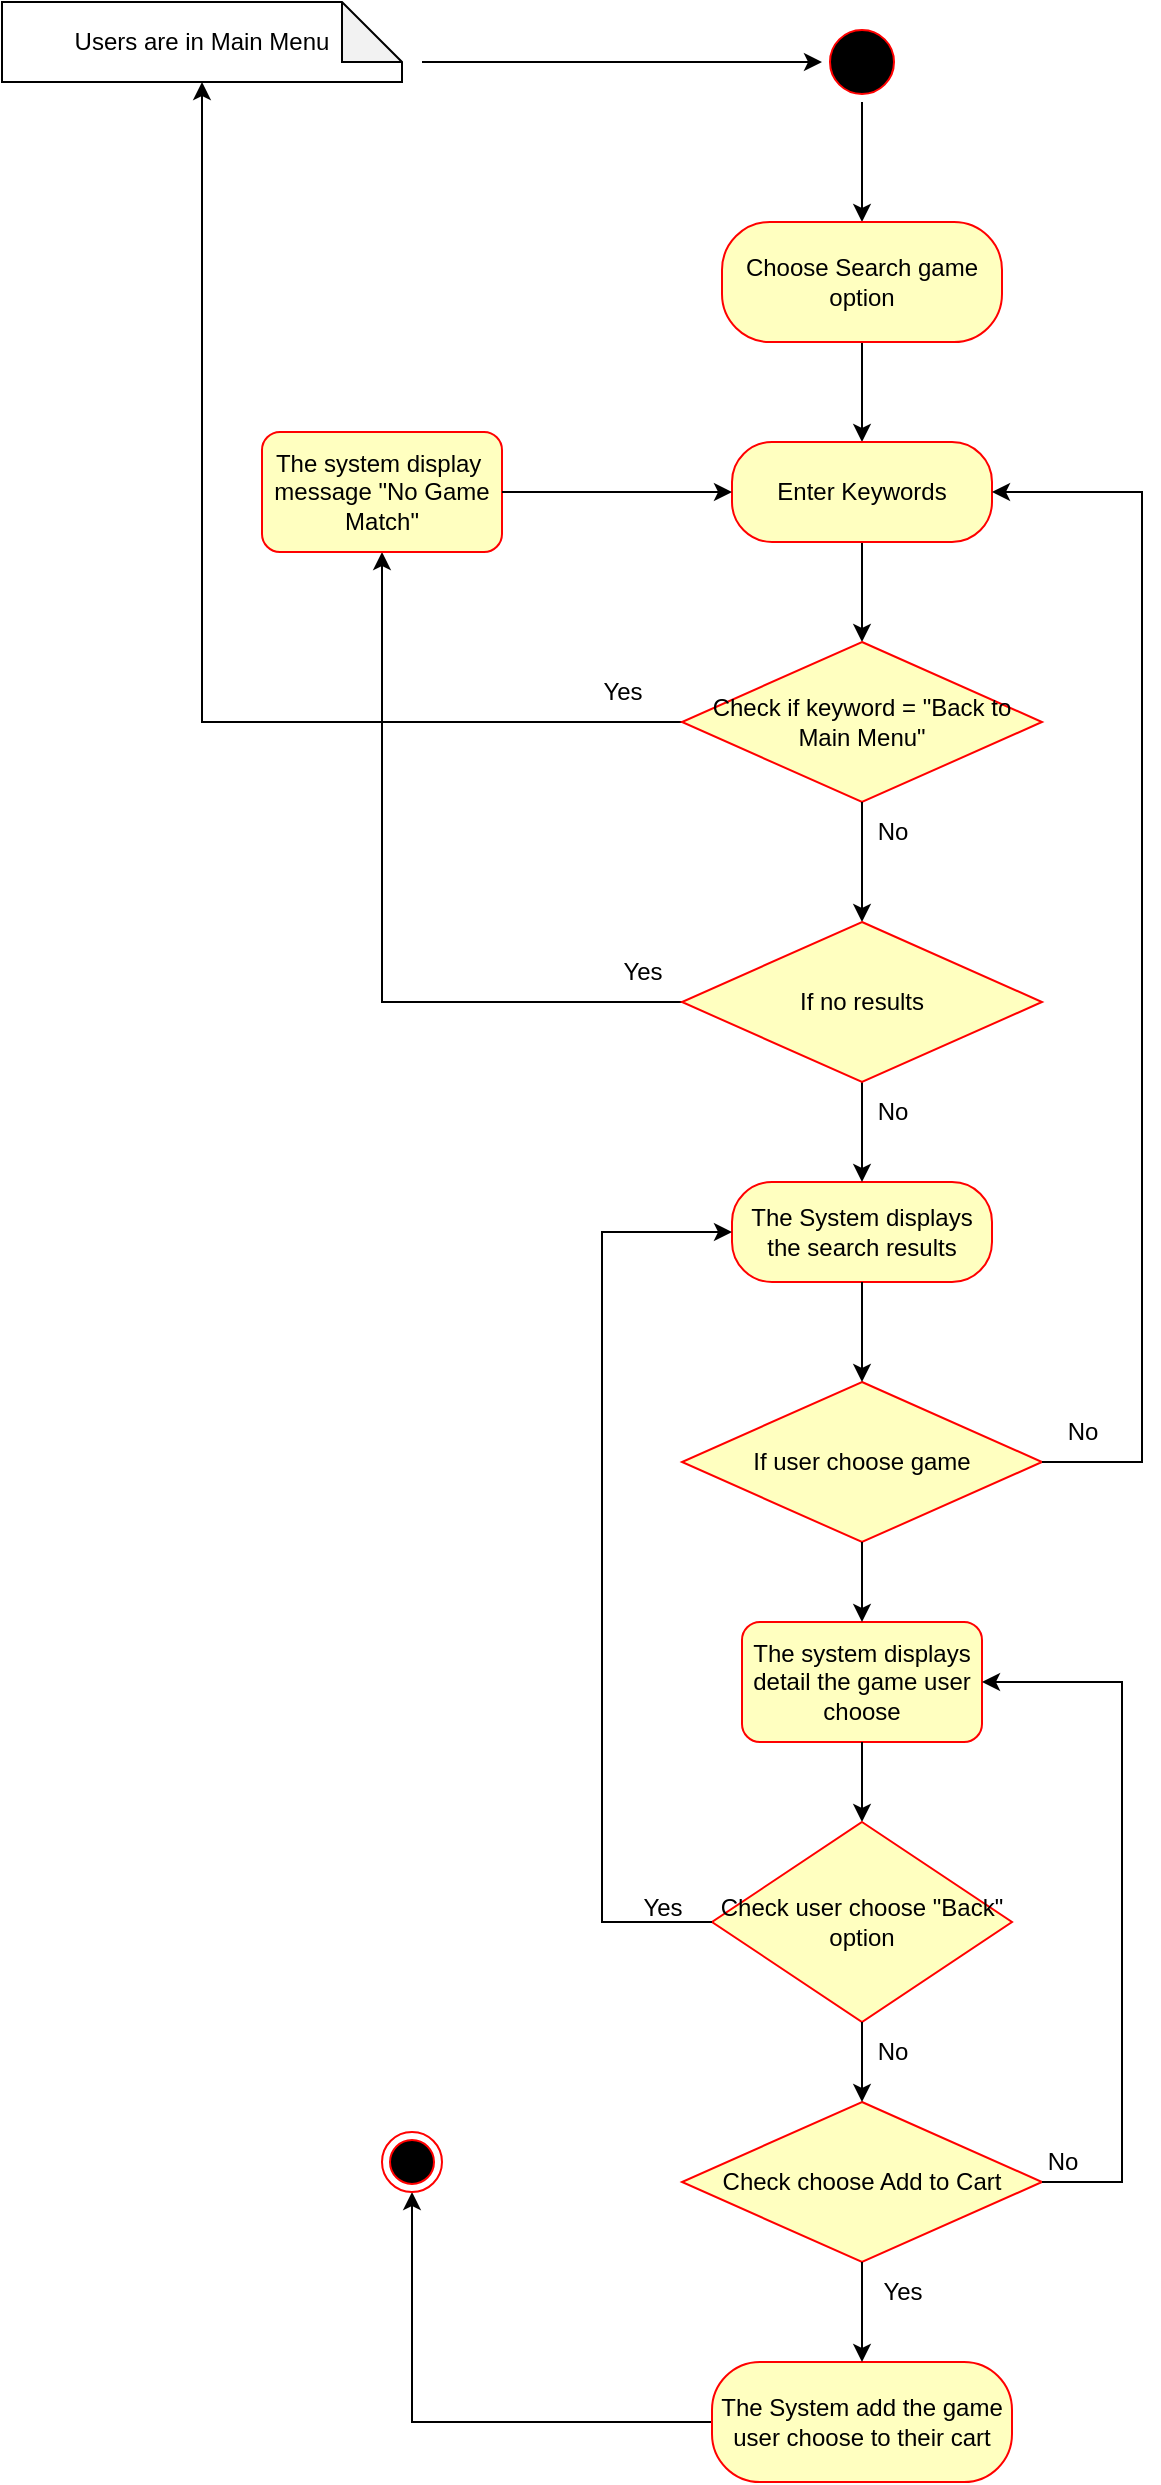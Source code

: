 <mxfile version="21.6.1" type="device">
  <diagram name="Page-1" id="pdf92lAs7p1g5eFGPByC">
    <mxGraphModel dx="1775" dy="1028" grid="1" gridSize="10" guides="1" tooltips="1" connect="1" arrows="1" fold="1" page="1" pageScale="1" pageWidth="1169" pageHeight="1654" math="0" shadow="0">
      <root>
        <mxCell id="0" />
        <mxCell id="1" parent="0" />
        <mxCell id="3WRZTJSC7eWxSjFzDak7-1" value="Users are in Main Menu" style="shape=note;whiteSpace=wrap;html=1;backgroundOutline=1;darkOpacity=0.05;" parent="1" vertex="1">
          <mxGeometry x="160" y="70" width="200" height="40" as="geometry" />
        </mxCell>
        <mxCell id="znpGrqkIis355zsyrKQV-31" value="" style="edgeStyle=orthogonalEdgeStyle;rounded=0;orthogonalLoop=1;jettySize=auto;html=1;" edge="1" parent="1" source="znpGrqkIis355zsyrKQV-1" target="znpGrqkIis355zsyrKQV-6">
          <mxGeometry relative="1" as="geometry" />
        </mxCell>
        <mxCell id="znpGrqkIis355zsyrKQV-1" value="" style="ellipse;html=1;shape=startState;fillColor=#000000;strokeColor=#ff0000;" vertex="1" parent="1">
          <mxGeometry x="570" y="80" width="40" height="40" as="geometry" />
        </mxCell>
        <mxCell id="znpGrqkIis355zsyrKQV-3" value="" style="endArrow=classic;html=1;rounded=0;entryX=0;entryY=0.5;entryDx=0;entryDy=0;" edge="1" parent="1" target="znpGrqkIis355zsyrKQV-1">
          <mxGeometry width="50" height="50" relative="1" as="geometry">
            <mxPoint x="370" y="100" as="sourcePoint" />
            <mxPoint x="610" y="400" as="targetPoint" />
          </mxGeometry>
        </mxCell>
        <mxCell id="znpGrqkIis355zsyrKQV-30" value="" style="edgeStyle=orthogonalEdgeStyle;rounded=0;orthogonalLoop=1;jettySize=auto;html=1;" edge="1" parent="1" source="znpGrqkIis355zsyrKQV-6" target="znpGrqkIis355zsyrKQV-8">
          <mxGeometry relative="1" as="geometry" />
        </mxCell>
        <mxCell id="znpGrqkIis355zsyrKQV-6" value="Choose Search game option" style="rounded=1;whiteSpace=wrap;html=1;arcSize=40;fontColor=#000000;fillColor=#ffffc0;strokeColor=#ff0000;" vertex="1" parent="1">
          <mxGeometry x="520" y="180" width="140" height="60" as="geometry" />
        </mxCell>
        <mxCell id="znpGrqkIis355zsyrKQV-29" value="" style="edgeStyle=orthogonalEdgeStyle;rounded=0;orthogonalLoop=1;jettySize=auto;html=1;" edge="1" parent="1" source="znpGrqkIis355zsyrKQV-8" target="znpGrqkIis355zsyrKQV-11">
          <mxGeometry relative="1" as="geometry" />
        </mxCell>
        <mxCell id="znpGrqkIis355zsyrKQV-8" value="Enter Keywords" style="rounded=1;whiteSpace=wrap;html=1;arcSize=40;fontColor=#000000;fillColor=#ffffc0;strokeColor=#ff0000;" vertex="1" parent="1">
          <mxGeometry x="525" y="290" width="130" height="50" as="geometry" />
        </mxCell>
        <mxCell id="znpGrqkIis355zsyrKQV-28" value="" style="edgeStyle=orthogonalEdgeStyle;rounded=0;orthogonalLoop=1;jettySize=auto;html=1;entryX=0.5;entryY=1;entryDx=0;entryDy=0;entryPerimeter=0;" edge="1" parent="1" source="znpGrqkIis355zsyrKQV-11" target="3WRZTJSC7eWxSjFzDak7-1">
          <mxGeometry relative="1" as="geometry">
            <mxPoint x="390" y="430" as="targetPoint" />
          </mxGeometry>
        </mxCell>
        <mxCell id="znpGrqkIis355zsyrKQV-11" value="Check if keyword = &quot;Back to Main Menu&quot;" style="rhombus;whiteSpace=wrap;html=1;fontColor=#000000;fillColor=#ffffc0;strokeColor=#ff0000;" vertex="1" parent="1">
          <mxGeometry x="500" y="390" width="180" height="80" as="geometry" />
        </mxCell>
        <mxCell id="znpGrqkIis355zsyrKQV-25" value="" style="edgeStyle=orthogonalEdgeStyle;rounded=0;orthogonalLoop=1;jettySize=auto;html=1;exitX=0.5;exitY=1;exitDx=0;exitDy=0;" edge="1" parent="1" source="znpGrqkIis355zsyrKQV-11" target="znpGrqkIis355zsyrKQV-21">
          <mxGeometry relative="1" as="geometry">
            <mxPoint x="690" y="480" as="sourcePoint" />
          </mxGeometry>
        </mxCell>
        <mxCell id="znpGrqkIis355zsyrKQV-14" value="The System displays the search results" style="rounded=1;whiteSpace=wrap;html=1;arcSize=40;fontColor=#000000;fillColor=#ffffc0;strokeColor=#ff0000;" vertex="1" parent="1">
          <mxGeometry x="525" y="660" width="130" height="50" as="geometry" />
        </mxCell>
        <mxCell id="znpGrqkIis355zsyrKQV-37" value="" style="edgeStyle=orthogonalEdgeStyle;rounded=0;orthogonalLoop=1;jettySize=auto;html=1;entryX=0.5;entryY=0;entryDx=0;entryDy=0;" edge="1" parent="1" source="znpGrqkIis355zsyrKQV-21" target="znpGrqkIis355zsyrKQV-14">
          <mxGeometry relative="1" as="geometry" />
        </mxCell>
        <mxCell id="znpGrqkIis355zsyrKQV-43" value="" style="edgeStyle=orthogonalEdgeStyle;rounded=0;orthogonalLoop=1;jettySize=auto;html=1;" edge="1" parent="1" source="znpGrqkIis355zsyrKQV-21" target="znpGrqkIis355zsyrKQV-42">
          <mxGeometry relative="1" as="geometry" />
        </mxCell>
        <mxCell id="znpGrqkIis355zsyrKQV-21" value="If no results" style="rhombus;whiteSpace=wrap;html=1;fontColor=#000000;fillColor=#ffffc0;strokeColor=#ff0000;" vertex="1" parent="1">
          <mxGeometry x="500" y="530" width="180" height="80" as="geometry" />
        </mxCell>
        <mxCell id="znpGrqkIis355zsyrKQV-32" value="No" style="text;html=1;align=center;verticalAlign=middle;resizable=0;points=[];autosize=1;strokeColor=none;fillColor=none;" vertex="1" parent="1">
          <mxGeometry x="585" y="470" width="40" height="30" as="geometry" />
        </mxCell>
        <mxCell id="znpGrqkIis355zsyrKQV-33" value="Yes" style="text;html=1;align=center;verticalAlign=middle;resizable=0;points=[];autosize=1;strokeColor=none;fillColor=none;" vertex="1" parent="1">
          <mxGeometry x="450" y="400" width="40" height="30" as="geometry" />
        </mxCell>
        <mxCell id="znpGrqkIis355zsyrKQV-34" value="No" style="text;html=1;align=center;verticalAlign=middle;resizable=0;points=[];autosize=1;strokeColor=none;fillColor=none;" vertex="1" parent="1">
          <mxGeometry x="585" y="610" width="40" height="30" as="geometry" />
        </mxCell>
        <mxCell id="znpGrqkIis355zsyrKQV-36" value="The system displays detail the game user choose" style="rounded=1;whiteSpace=wrap;html=1;fillColor=#ffffc0;strokeColor=#ff0000;fontColor=#000000;" vertex="1" parent="1">
          <mxGeometry x="530" y="880" width="120" height="60" as="geometry" />
        </mxCell>
        <mxCell id="znpGrqkIis355zsyrKQV-39" value="If user choose game" style="rhombus;whiteSpace=wrap;html=1;fontColor=#000000;fillColor=#ffffc0;strokeColor=#ff0000;" vertex="1" parent="1">
          <mxGeometry x="500" y="760" width="180" height="80" as="geometry" />
        </mxCell>
        <mxCell id="znpGrqkIis355zsyrKQV-42" value="The system display&amp;nbsp; message &quot;No Game Match&quot;" style="rounded=1;whiteSpace=wrap;html=1;fillColor=#ffffc0;strokeColor=#ff0000;fontColor=#000000;" vertex="1" parent="1">
          <mxGeometry x="290" y="285" width="120" height="60" as="geometry" />
        </mxCell>
        <mxCell id="znpGrqkIis355zsyrKQV-44" value="" style="edgeStyle=orthogonalEdgeStyle;rounded=0;orthogonalLoop=1;jettySize=auto;html=1;exitX=1;exitY=0.5;exitDx=0;exitDy=0;entryX=0;entryY=0.5;entryDx=0;entryDy=0;" edge="1" parent="1" source="znpGrqkIis355zsyrKQV-42" target="znpGrqkIis355zsyrKQV-8">
          <mxGeometry relative="1" as="geometry">
            <mxPoint x="240" y="550" as="sourcePoint" />
            <mxPoint x="130" y="550" as="targetPoint" />
          </mxGeometry>
        </mxCell>
        <mxCell id="znpGrqkIis355zsyrKQV-45" value="Yes" style="text;html=1;align=center;verticalAlign=middle;resizable=0;points=[];autosize=1;strokeColor=none;fillColor=none;" vertex="1" parent="1">
          <mxGeometry x="460" y="540" width="40" height="30" as="geometry" />
        </mxCell>
        <mxCell id="znpGrqkIis355zsyrKQV-46" value="" style="edgeStyle=orthogonalEdgeStyle;rounded=0;orthogonalLoop=1;jettySize=auto;html=1;entryX=0.5;entryY=0;entryDx=0;entryDy=0;exitX=0.5;exitY=1;exitDx=0;exitDy=0;" edge="1" parent="1" source="znpGrqkIis355zsyrKQV-14" target="znpGrqkIis355zsyrKQV-39">
          <mxGeometry relative="1" as="geometry">
            <mxPoint x="700" y="690" as="sourcePoint" />
            <mxPoint x="700" y="740" as="targetPoint" />
          </mxGeometry>
        </mxCell>
        <mxCell id="znpGrqkIis355zsyrKQV-48" value="No" style="text;html=1;align=center;verticalAlign=middle;resizable=0;points=[];autosize=1;strokeColor=none;fillColor=none;" vertex="1" parent="1">
          <mxGeometry x="680" y="770" width="40" height="30" as="geometry" />
        </mxCell>
        <mxCell id="znpGrqkIis355zsyrKQV-49" value="" style="edgeStyle=orthogonalEdgeStyle;rounded=0;orthogonalLoop=1;jettySize=auto;html=1;exitX=1;exitY=0.5;exitDx=0;exitDy=0;entryX=1;entryY=0.5;entryDx=0;entryDy=0;" edge="1" parent="1" source="znpGrqkIis355zsyrKQV-39" target="znpGrqkIis355zsyrKQV-8">
          <mxGeometry relative="1" as="geometry">
            <mxPoint x="820" y="760" as="sourcePoint" />
            <mxPoint x="935" y="760" as="targetPoint" />
            <Array as="points">
              <mxPoint x="730" y="800" />
              <mxPoint x="730" y="315" />
            </Array>
          </mxGeometry>
        </mxCell>
        <mxCell id="znpGrqkIis355zsyrKQV-50" value="" style="edgeStyle=orthogonalEdgeStyle;rounded=0;orthogonalLoop=1;jettySize=auto;html=1;entryX=0.5;entryY=0;entryDx=0;entryDy=0;exitX=0.5;exitY=1;exitDx=0;exitDy=0;" edge="1" parent="1" source="znpGrqkIis355zsyrKQV-39" target="znpGrqkIis355zsyrKQV-36">
          <mxGeometry relative="1" as="geometry">
            <mxPoint x="660" y="850" as="sourcePoint" />
            <mxPoint x="660" y="900" as="targetPoint" />
          </mxGeometry>
        </mxCell>
        <mxCell id="znpGrqkIis355zsyrKQV-57" value="Check choose Add to Cart" style="rhombus;whiteSpace=wrap;html=1;fontColor=#000000;fillColor=#ffffc0;strokeColor=#ff0000;" vertex="1" parent="1">
          <mxGeometry x="500" y="1120" width="180" height="80" as="geometry" />
        </mxCell>
        <mxCell id="znpGrqkIis355zsyrKQV-58" value="" style="edgeStyle=orthogonalEdgeStyle;rounded=0;orthogonalLoop=1;jettySize=auto;html=1;entryX=0.5;entryY=0;entryDx=0;entryDy=0;exitX=0.5;exitY=1;exitDx=0;exitDy=0;" edge="1" parent="1" source="znpGrqkIis355zsyrKQV-36" target="znpGrqkIis355zsyrKQV-76">
          <mxGeometry relative="1" as="geometry">
            <mxPoint x="680" y="950" as="sourcePoint" />
            <mxPoint x="680" y="990" as="targetPoint" />
          </mxGeometry>
        </mxCell>
        <mxCell id="znpGrqkIis355zsyrKQV-67" value="" style="edgeStyle=orthogonalEdgeStyle;rounded=0;orthogonalLoop=1;jettySize=auto;html=1;exitX=0;exitY=0.5;exitDx=0;exitDy=0;" edge="1" parent="1" source="znpGrqkIis355zsyrKQV-63" target="znpGrqkIis355zsyrKQV-66">
          <mxGeometry relative="1" as="geometry" />
        </mxCell>
        <mxCell id="znpGrqkIis355zsyrKQV-63" value="The System add the game user choose to their cart" style="rounded=1;whiteSpace=wrap;html=1;arcSize=40;fontColor=#000000;fillColor=#ffffc0;strokeColor=#ff0000;" vertex="1" parent="1">
          <mxGeometry x="515" y="1250" width="150" height="60" as="geometry" />
        </mxCell>
        <mxCell id="znpGrqkIis355zsyrKQV-65" value="" style="edgeStyle=orthogonalEdgeStyle;rounded=0;orthogonalLoop=1;jettySize=auto;html=1;entryX=0.5;entryY=0;entryDx=0;entryDy=0;exitX=0.5;exitY=1;exitDx=0;exitDy=0;" edge="1" parent="1" source="znpGrqkIis355zsyrKQV-57" target="znpGrqkIis355zsyrKQV-63">
          <mxGeometry relative="1" as="geometry">
            <mxPoint x="699.5" y="1050" as="sourcePoint" />
            <mxPoint x="699.5" y="1100" as="targetPoint" />
          </mxGeometry>
        </mxCell>
        <mxCell id="znpGrqkIis355zsyrKQV-66" value="" style="ellipse;html=1;shape=endState;fillColor=#000000;strokeColor=#ff0000;" vertex="1" parent="1">
          <mxGeometry x="350" y="1135" width="30" height="30" as="geometry" />
        </mxCell>
        <mxCell id="znpGrqkIis355zsyrKQV-73" value="Yes" style="text;html=1;align=center;verticalAlign=middle;resizable=0;points=[];autosize=1;strokeColor=none;fillColor=none;" vertex="1" parent="1">
          <mxGeometry x="590" y="1200" width="40" height="30" as="geometry" />
        </mxCell>
        <mxCell id="znpGrqkIis355zsyrKQV-74" value="" style="edgeStyle=orthogonalEdgeStyle;rounded=0;orthogonalLoop=1;jettySize=auto;html=1;exitX=1;exitY=0.5;exitDx=0;exitDy=0;" edge="1" parent="1" source="znpGrqkIis355zsyrKQV-57">
          <mxGeometry relative="1" as="geometry">
            <mxPoint x="280" y="940" as="sourcePoint" />
            <mxPoint x="650" y="910" as="targetPoint" />
            <Array as="points">
              <mxPoint x="720" y="1160" />
              <mxPoint x="720" y="910" />
            </Array>
          </mxGeometry>
        </mxCell>
        <mxCell id="znpGrqkIis355zsyrKQV-75" value="No" style="text;html=1;align=center;verticalAlign=middle;resizable=0;points=[];autosize=1;strokeColor=none;fillColor=none;" vertex="1" parent="1">
          <mxGeometry x="585" y="1080" width="40" height="30" as="geometry" />
        </mxCell>
        <mxCell id="znpGrqkIis355zsyrKQV-76" value="Check user choose &quot;Back&quot; option" style="rhombus;whiteSpace=wrap;html=1;fontColor=#000000;fillColor=#ffffc0;strokeColor=#ff0000;" vertex="1" parent="1">
          <mxGeometry x="515" y="980" width="150" height="100" as="geometry" />
        </mxCell>
        <mxCell id="znpGrqkIis355zsyrKQV-77" value="No" style="text;html=1;align=center;verticalAlign=middle;resizable=0;points=[];autosize=1;strokeColor=none;fillColor=none;" vertex="1" parent="1">
          <mxGeometry x="670" y="1135" width="40" height="30" as="geometry" />
        </mxCell>
        <mxCell id="znpGrqkIis355zsyrKQV-78" value="" style="edgeStyle=orthogonalEdgeStyle;rounded=0;orthogonalLoop=1;jettySize=auto;html=1;entryX=0.5;entryY=0;entryDx=0;entryDy=0;exitX=0.5;exitY=1;exitDx=0;exitDy=0;" edge="1" parent="1" source="znpGrqkIis355zsyrKQV-76" target="znpGrqkIis355zsyrKQV-57">
          <mxGeometry relative="1" as="geometry">
            <mxPoint x="600" y="950" as="sourcePoint" />
            <mxPoint x="600" y="990" as="targetPoint" />
          </mxGeometry>
        </mxCell>
        <mxCell id="znpGrqkIis355zsyrKQV-79" value="" style="edgeStyle=orthogonalEdgeStyle;rounded=0;orthogonalLoop=1;jettySize=auto;html=1;exitX=0;exitY=0.5;exitDx=0;exitDy=0;entryX=0;entryY=0.5;entryDx=0;entryDy=0;" edge="1" parent="1" source="znpGrqkIis355zsyrKQV-76" target="znpGrqkIis355zsyrKQV-14">
          <mxGeometry relative="1" as="geometry">
            <mxPoint x="469.47" y="1030" as="sourcePoint" />
            <mxPoint x="440" y="1030" as="targetPoint" />
            <Array as="points">
              <mxPoint x="460" y="1030" />
              <mxPoint x="460" y="685" />
            </Array>
          </mxGeometry>
        </mxCell>
        <mxCell id="znpGrqkIis355zsyrKQV-80" value="Yes" style="text;html=1;align=center;verticalAlign=middle;resizable=0;points=[];autosize=1;strokeColor=none;fillColor=none;" vertex="1" parent="1">
          <mxGeometry x="470" y="1008" width="40" height="30" as="geometry" />
        </mxCell>
      </root>
    </mxGraphModel>
  </diagram>
</mxfile>
